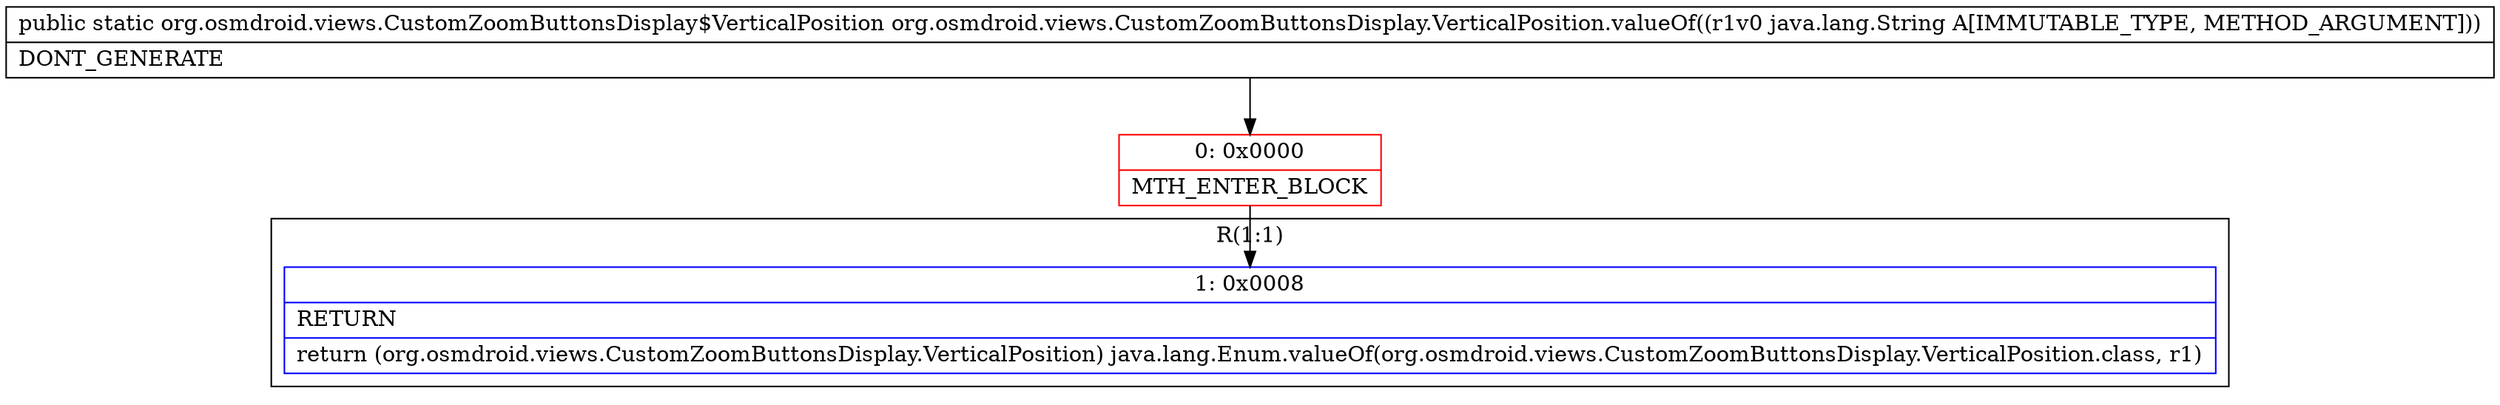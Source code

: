 digraph "CFG fororg.osmdroid.views.CustomZoomButtonsDisplay.VerticalPosition.valueOf(Ljava\/lang\/String;)Lorg\/osmdroid\/views\/CustomZoomButtonsDisplay$VerticalPosition;" {
subgraph cluster_Region_1221584192 {
label = "R(1:1)";
node [shape=record,color=blue];
Node_1 [shape=record,label="{1\:\ 0x0008|RETURN\l|return (org.osmdroid.views.CustomZoomButtonsDisplay.VerticalPosition) java.lang.Enum.valueOf(org.osmdroid.views.CustomZoomButtonsDisplay.VerticalPosition.class, r1)\l}"];
}
Node_0 [shape=record,color=red,label="{0\:\ 0x0000|MTH_ENTER_BLOCK\l}"];
MethodNode[shape=record,label="{public static org.osmdroid.views.CustomZoomButtonsDisplay$VerticalPosition org.osmdroid.views.CustomZoomButtonsDisplay.VerticalPosition.valueOf((r1v0 java.lang.String A[IMMUTABLE_TYPE, METHOD_ARGUMENT]))  | DONT_GENERATE\l}"];
MethodNode -> Node_0;
Node_0 -> Node_1;
}

